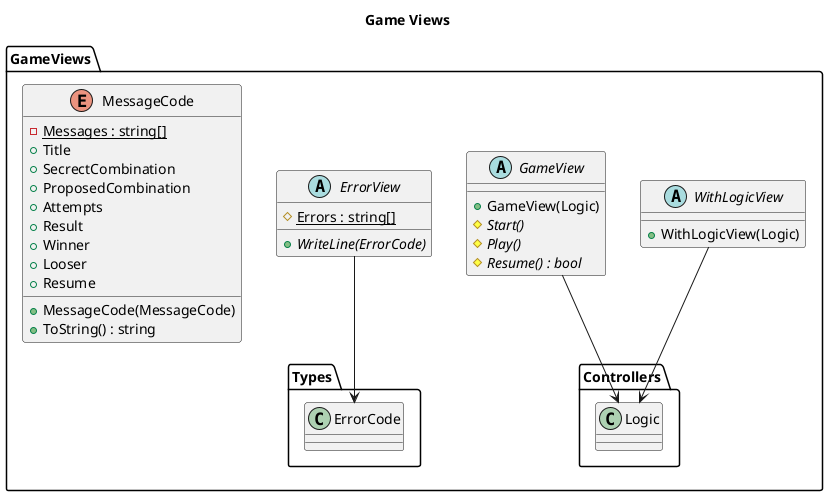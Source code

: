 @startuml GameViews
title Game Views
namespace GameViews{
    abstract WithLogicView{
        +WithLogicView(Logic)
    }
    WithLogicView --> Controllers.Logic

    abstract GameView{
        +GameView(Logic)
        #{abstract}Start()
        #{abstract}Play()
        #{abstract}Resume() : bool
    }
    GameView --> Controllers.Logic

    abstract ErrorView{
        #{static}Errors : string[]
        +{abstract}WriteLine(ErrorCode)
    }
    ErrorView --> Types.ErrorCode

    enum MessageCode{
        -{static}Messages : string[]
        +Title
        +SecrectCombination
        +ProposedCombination
        +Attempts
        +Result
        +Winner
        +Looser
        +Resume
        +MessageCode(MessageCode)
        +ToString() : string
    }
}

@enduml